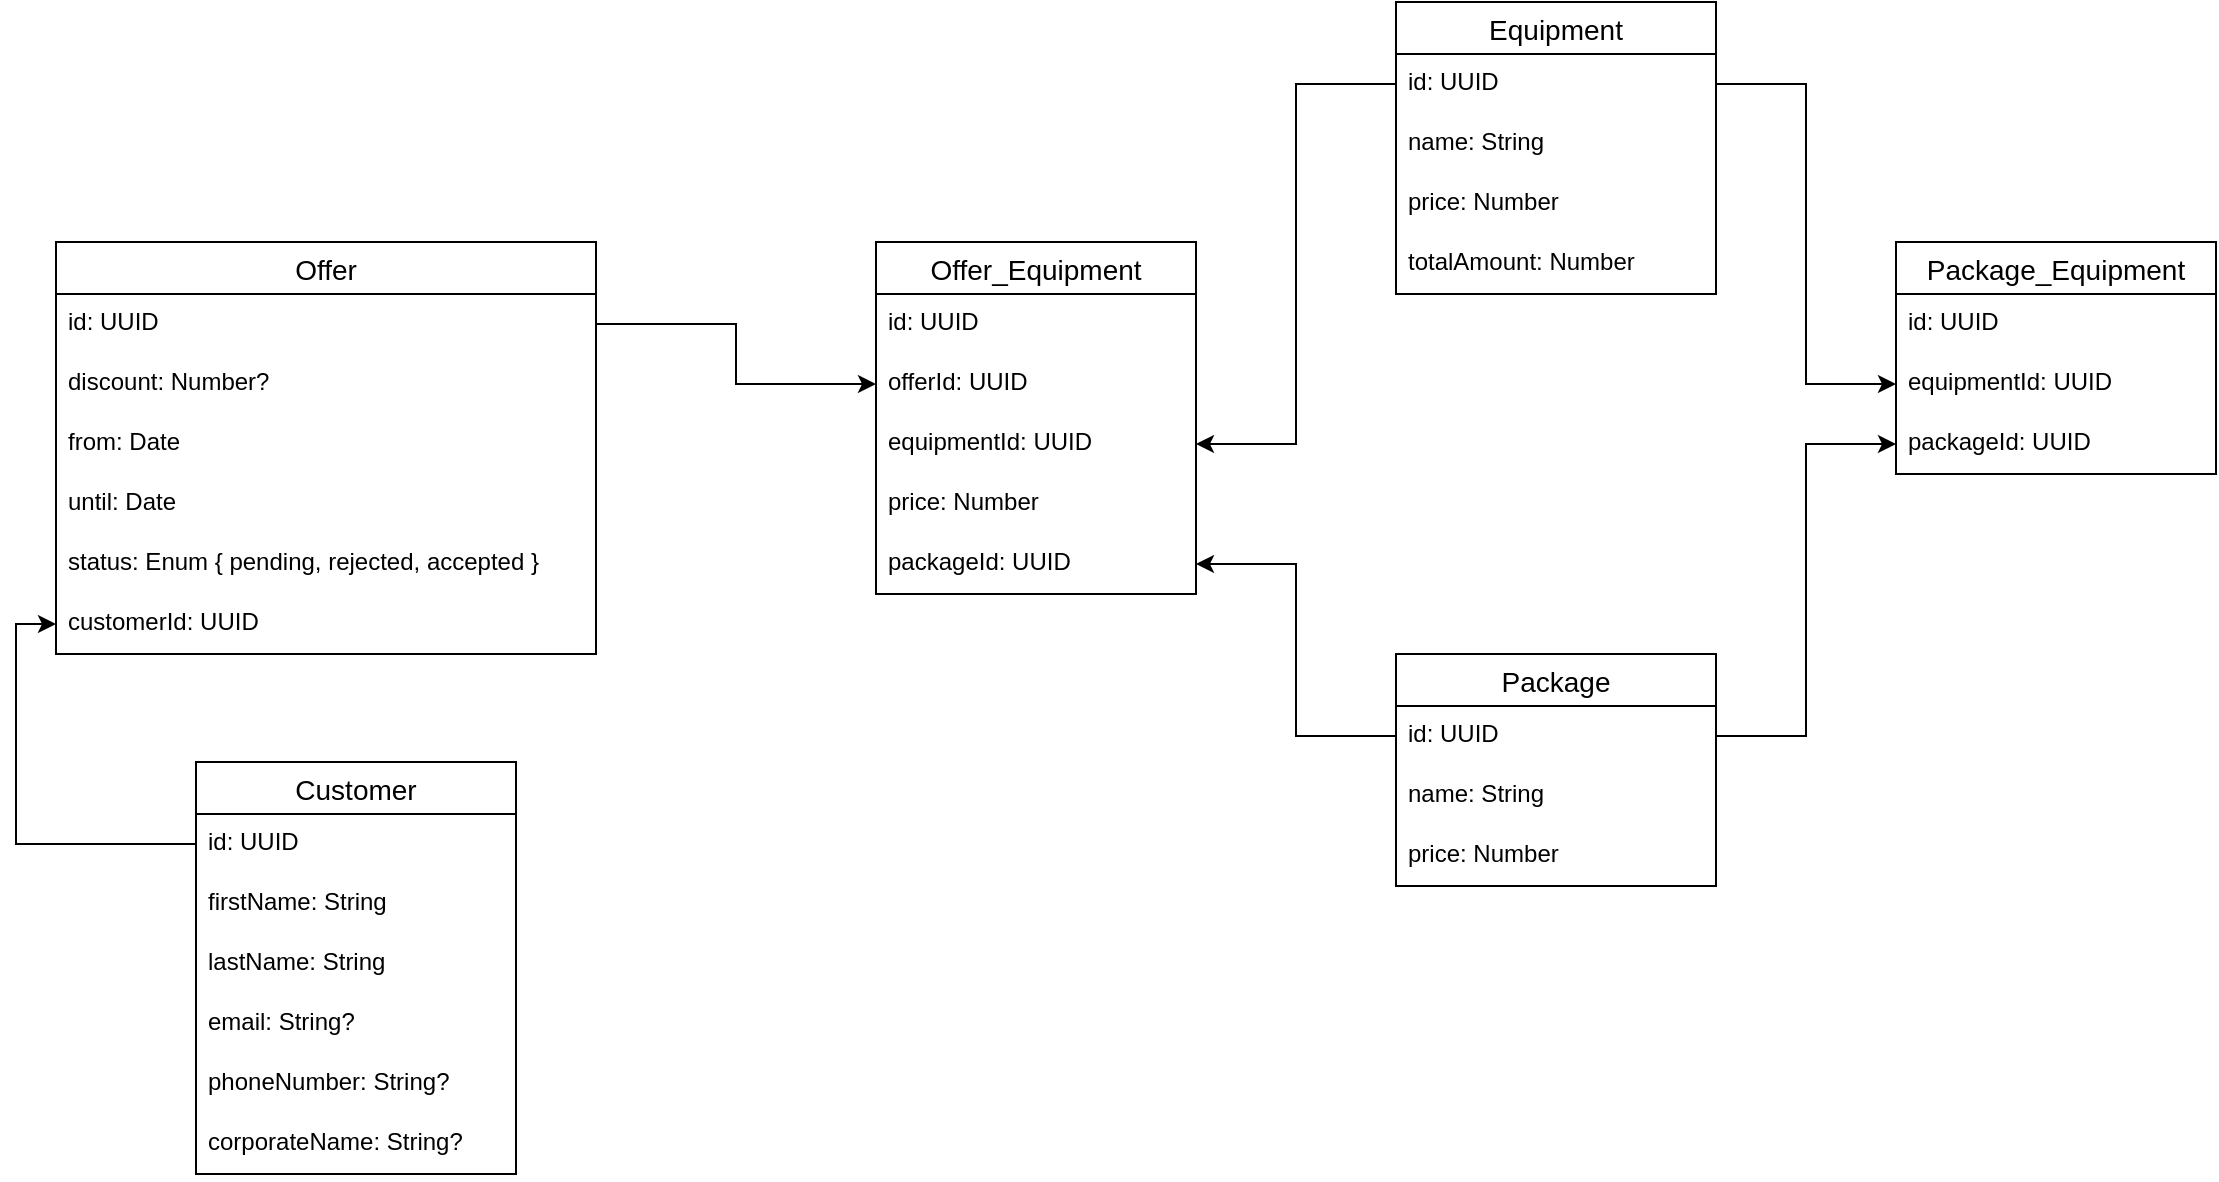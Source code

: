 <mxfile version="14.4.2" type="device"><diagram id="uCFcVNGSS1FBGxk7xXXS" name="Page-1"><mxGraphModel dx="928" dy="765" grid="1" gridSize="10" guides="1" tooltips="1" connect="1" arrows="1" fold="1" page="1" pageScale="1" pageWidth="827" pageHeight="1169" math="0" shadow="0"><root><mxCell id="0"/><mxCell id="1" parent="0"/><mxCell id="U1tdadl_5o5LYc4l8Md3-2" value="Equipment" style="swimlane;fontStyle=0;childLayout=stackLayout;horizontal=1;startSize=26;horizontalStack=0;resizeParent=1;resizeParentMax=0;resizeLast=0;collapsible=1;marginBottom=0;align=center;fontSize=14;" vertex="1" parent="1"><mxGeometry x="900" y="280" width="160" height="146" as="geometry"/></mxCell><mxCell id="U1tdadl_5o5LYc4l8Md3-3" value="id: UUID" style="text;strokeColor=none;fillColor=none;spacingLeft=4;spacingRight=4;overflow=hidden;rotatable=0;points=[[0,0.5],[1,0.5]];portConstraint=eastwest;fontSize=12;" vertex="1" parent="U1tdadl_5o5LYc4l8Md3-2"><mxGeometry y="26" width="160" height="30" as="geometry"/></mxCell><mxCell id="U1tdadl_5o5LYc4l8Md3-4" value="name: String" style="text;strokeColor=none;fillColor=none;spacingLeft=4;spacingRight=4;overflow=hidden;rotatable=0;points=[[0,0.5],[1,0.5]];portConstraint=eastwest;fontSize=12;" vertex="1" parent="U1tdadl_5o5LYc4l8Md3-2"><mxGeometry y="56" width="160" height="30" as="geometry"/></mxCell><mxCell id="U1tdadl_5o5LYc4l8Md3-5" value="price: Number" style="text;strokeColor=none;fillColor=none;spacingLeft=4;spacingRight=4;overflow=hidden;rotatable=0;points=[[0,0.5],[1,0.5]];portConstraint=eastwest;fontSize=12;" vertex="1" parent="U1tdadl_5o5LYc4l8Md3-2"><mxGeometry y="86" width="160" height="30" as="geometry"/></mxCell><mxCell id="U1tdadl_5o5LYc4l8Md3-14" value="totalAmount: Number" style="text;strokeColor=none;fillColor=none;spacingLeft=4;spacingRight=4;overflow=hidden;rotatable=0;points=[[0,0.5],[1,0.5]];portConstraint=eastwest;fontSize=12;" vertex="1" parent="U1tdadl_5o5LYc4l8Md3-2"><mxGeometry y="116" width="160" height="30" as="geometry"/></mxCell><mxCell id="U1tdadl_5o5LYc4l8Md3-15" value="Offer" style="swimlane;fontStyle=0;childLayout=stackLayout;horizontal=1;startSize=26;horizontalStack=0;resizeParent=1;resizeParentMax=0;resizeLast=0;collapsible=1;marginBottom=0;align=center;fontSize=14;" vertex="1" parent="1"><mxGeometry x="230" y="400" width="270" height="206" as="geometry"/></mxCell><mxCell id="U1tdadl_5o5LYc4l8Md3-16" value="id: UUID" style="text;strokeColor=none;fillColor=none;spacingLeft=4;spacingRight=4;overflow=hidden;rotatable=0;points=[[0,0.5],[1,0.5]];portConstraint=eastwest;fontSize=12;" vertex="1" parent="U1tdadl_5o5LYc4l8Md3-15"><mxGeometry y="26" width="270" height="30" as="geometry"/></mxCell><mxCell id="U1tdadl_5o5LYc4l8Md3-17" value="discount: Number?" style="text;strokeColor=none;fillColor=none;spacingLeft=4;spacingRight=4;overflow=hidden;rotatable=0;points=[[0,0.5],[1,0.5]];portConstraint=eastwest;fontSize=12;" vertex="1" parent="U1tdadl_5o5LYc4l8Md3-15"><mxGeometry y="56" width="270" height="30" as="geometry"/></mxCell><mxCell id="U1tdadl_5o5LYc4l8Md3-18" value="from: Date" style="text;strokeColor=none;fillColor=none;spacingLeft=4;spacingRight=4;overflow=hidden;rotatable=0;points=[[0,0.5],[1,0.5]];portConstraint=eastwest;fontSize=12;" vertex="1" parent="U1tdadl_5o5LYc4l8Md3-15"><mxGeometry y="86" width="270" height="30" as="geometry"/></mxCell><mxCell id="U1tdadl_5o5LYc4l8Md3-19" value="until: Date" style="text;strokeColor=none;fillColor=none;spacingLeft=4;spacingRight=4;overflow=hidden;rotatable=0;points=[[0,0.5],[1,0.5]];portConstraint=eastwest;fontSize=12;" vertex="1" parent="U1tdadl_5o5LYc4l8Md3-15"><mxGeometry y="116" width="270" height="30" as="geometry"/></mxCell><mxCell id="U1tdadl_5o5LYc4l8Md3-20" value="status: Enum { pending, rejected, accepted } " style="text;strokeColor=none;fillColor=none;spacingLeft=4;spacingRight=4;overflow=hidden;rotatable=0;points=[[0,0.5],[1,0.5]];portConstraint=eastwest;fontSize=12;" vertex="1" parent="U1tdadl_5o5LYc4l8Md3-15"><mxGeometry y="146" width="270" height="30" as="geometry"/></mxCell><mxCell id="U1tdadl_5o5LYc4l8Md3-22" value="customerId: UUID" style="text;strokeColor=none;fillColor=none;spacingLeft=4;spacingRight=4;overflow=hidden;rotatable=0;points=[[0,0.5],[1,0.5]];portConstraint=eastwest;fontSize=12;" vertex="1" parent="U1tdadl_5o5LYc4l8Md3-15"><mxGeometry y="176" width="270" height="30" as="geometry"/></mxCell><mxCell id="U1tdadl_5o5LYc4l8Md3-24" value="Offer_Equipment" style="swimlane;fontStyle=0;childLayout=stackLayout;horizontal=1;startSize=26;horizontalStack=0;resizeParent=1;resizeParentMax=0;resizeLast=0;collapsible=1;marginBottom=0;align=center;fontSize=14;" vertex="1" parent="1"><mxGeometry x="640" y="400" width="160" height="176" as="geometry"/></mxCell><mxCell id="U1tdadl_5o5LYc4l8Md3-25" value="id: UUID" style="text;strokeColor=none;fillColor=none;spacingLeft=4;spacingRight=4;overflow=hidden;rotatable=0;points=[[0,0.5],[1,0.5]];portConstraint=eastwest;fontSize=12;" vertex="1" parent="U1tdadl_5o5LYc4l8Md3-24"><mxGeometry y="26" width="160" height="30" as="geometry"/></mxCell><mxCell id="U1tdadl_5o5LYc4l8Md3-26" value="offerId: UUID" style="text;strokeColor=none;fillColor=none;spacingLeft=4;spacingRight=4;overflow=hidden;rotatable=0;points=[[0,0.5],[1,0.5]];portConstraint=eastwest;fontSize=12;" vertex="1" parent="U1tdadl_5o5LYc4l8Md3-24"><mxGeometry y="56" width="160" height="30" as="geometry"/></mxCell><mxCell id="U1tdadl_5o5LYc4l8Md3-27" value="equipmentId: UUID" style="text;strokeColor=none;fillColor=none;spacingLeft=4;spacingRight=4;overflow=hidden;rotatable=0;points=[[0,0.5],[1,0.5]];portConstraint=eastwest;fontSize=12;" vertex="1" parent="U1tdadl_5o5LYc4l8Md3-24"><mxGeometry y="86" width="160" height="30" as="geometry"/></mxCell><mxCell id="U1tdadl_5o5LYc4l8Md3-28" value="price: Number" style="text;strokeColor=none;fillColor=none;spacingLeft=4;spacingRight=4;overflow=hidden;rotatable=0;points=[[0,0.5],[1,0.5]];portConstraint=eastwest;fontSize=12;" vertex="1" parent="U1tdadl_5o5LYc4l8Md3-24"><mxGeometry y="116" width="160" height="30" as="geometry"/></mxCell><mxCell id="U1tdadl_5o5LYc4l8Md3-45" value="packageId: UUID" style="text;strokeColor=none;fillColor=none;spacingLeft=4;spacingRight=4;overflow=hidden;rotatable=0;points=[[0,0.5],[1,0.5]];portConstraint=eastwest;fontSize=12;" vertex="1" parent="U1tdadl_5o5LYc4l8Md3-24"><mxGeometry y="146" width="160" height="30" as="geometry"/></mxCell><mxCell id="U1tdadl_5o5LYc4l8Md3-29" style="edgeStyle=orthogonalEdgeStyle;rounded=0;orthogonalLoop=1;jettySize=auto;html=1;exitX=1;exitY=0.5;exitDx=0;exitDy=0;entryX=0;entryY=0.5;entryDx=0;entryDy=0;" edge="1" parent="1" source="U1tdadl_5o5LYc4l8Md3-16" target="U1tdadl_5o5LYc4l8Md3-26"><mxGeometry relative="1" as="geometry"/></mxCell><mxCell id="U1tdadl_5o5LYc4l8Md3-30" style="edgeStyle=orthogonalEdgeStyle;rounded=0;orthogonalLoop=1;jettySize=auto;html=1;exitX=0;exitY=0.5;exitDx=0;exitDy=0;entryX=1;entryY=0.5;entryDx=0;entryDy=0;" edge="1" parent="1" source="U1tdadl_5o5LYc4l8Md3-3" target="U1tdadl_5o5LYc4l8Md3-27"><mxGeometry relative="1" as="geometry"/></mxCell><mxCell id="U1tdadl_5o5LYc4l8Md3-35" value="Package" style="swimlane;fontStyle=0;childLayout=stackLayout;horizontal=1;startSize=26;horizontalStack=0;resizeParent=1;resizeParentMax=0;resizeLast=0;collapsible=1;marginBottom=0;align=center;fontSize=14;" vertex="1" parent="1"><mxGeometry x="900" y="606" width="160" height="116" as="geometry"/></mxCell><mxCell id="U1tdadl_5o5LYc4l8Md3-36" value="id: UUID" style="text;strokeColor=none;fillColor=none;spacingLeft=4;spacingRight=4;overflow=hidden;rotatable=0;points=[[0,0.5],[1,0.5]];portConstraint=eastwest;fontSize=12;" vertex="1" parent="U1tdadl_5o5LYc4l8Md3-35"><mxGeometry y="26" width="160" height="30" as="geometry"/></mxCell><mxCell id="U1tdadl_5o5LYc4l8Md3-37" value="name: String" style="text;strokeColor=none;fillColor=none;spacingLeft=4;spacingRight=4;overflow=hidden;rotatable=0;points=[[0,0.5],[1,0.5]];portConstraint=eastwest;fontSize=12;" vertex="1" parent="U1tdadl_5o5LYc4l8Md3-35"><mxGeometry y="56" width="160" height="30" as="geometry"/></mxCell><mxCell id="U1tdadl_5o5LYc4l8Md3-38" value="price: Number" style="text;strokeColor=none;fillColor=none;spacingLeft=4;spacingRight=4;overflow=hidden;rotatable=0;points=[[0,0.5],[1,0.5]];portConstraint=eastwest;fontSize=12;" vertex="1" parent="U1tdadl_5o5LYc4l8Md3-35"><mxGeometry y="86" width="160" height="30" as="geometry"/></mxCell><mxCell id="U1tdadl_5o5LYc4l8Md3-39" value="Package_Equipment" style="swimlane;fontStyle=0;childLayout=stackLayout;horizontal=1;startSize=26;horizontalStack=0;resizeParent=1;resizeParentMax=0;resizeLast=0;collapsible=1;marginBottom=0;align=center;fontSize=14;" vertex="1" parent="1"><mxGeometry x="1150" y="400" width="160" height="116" as="geometry"/></mxCell><mxCell id="U1tdadl_5o5LYc4l8Md3-40" value="id: UUID" style="text;strokeColor=none;fillColor=none;spacingLeft=4;spacingRight=4;overflow=hidden;rotatable=0;points=[[0,0.5],[1,0.5]];portConstraint=eastwest;fontSize=12;" vertex="1" parent="U1tdadl_5o5LYc4l8Md3-39"><mxGeometry y="26" width="160" height="30" as="geometry"/></mxCell><mxCell id="U1tdadl_5o5LYc4l8Md3-42" value="equipmentId: UUID" style="text;strokeColor=none;fillColor=none;spacingLeft=4;spacingRight=4;overflow=hidden;rotatable=0;points=[[0,0.5],[1,0.5]];portConstraint=eastwest;fontSize=12;" vertex="1" parent="U1tdadl_5o5LYc4l8Md3-39"><mxGeometry y="56" width="160" height="30" as="geometry"/></mxCell><mxCell id="U1tdadl_5o5LYc4l8Md3-41" value="packageId: UUID" style="text;strokeColor=none;fillColor=none;spacingLeft=4;spacingRight=4;overflow=hidden;rotatable=0;points=[[0,0.5],[1,0.5]];portConstraint=eastwest;fontSize=12;" vertex="1" parent="U1tdadl_5o5LYc4l8Md3-39"><mxGeometry y="86" width="160" height="30" as="geometry"/></mxCell><mxCell id="U1tdadl_5o5LYc4l8Md3-43" style="edgeStyle=orthogonalEdgeStyle;rounded=0;orthogonalLoop=1;jettySize=auto;html=1;exitX=1;exitY=0.5;exitDx=0;exitDy=0;entryX=0;entryY=0.5;entryDx=0;entryDy=0;" edge="1" parent="1" source="U1tdadl_5o5LYc4l8Md3-3" target="U1tdadl_5o5LYc4l8Md3-42"><mxGeometry relative="1" as="geometry"/></mxCell><mxCell id="U1tdadl_5o5LYc4l8Md3-44" style="edgeStyle=orthogonalEdgeStyle;rounded=0;orthogonalLoop=1;jettySize=auto;html=1;exitX=1;exitY=0.5;exitDx=0;exitDy=0;entryX=0;entryY=0.5;entryDx=0;entryDy=0;" edge="1" parent="1" source="U1tdadl_5o5LYc4l8Md3-36" target="U1tdadl_5o5LYc4l8Md3-41"><mxGeometry relative="1" as="geometry"/></mxCell><mxCell id="U1tdadl_5o5LYc4l8Md3-46" style="edgeStyle=orthogonalEdgeStyle;rounded=0;orthogonalLoop=1;jettySize=auto;html=1;exitX=0;exitY=0.5;exitDx=0;exitDy=0;" edge="1" parent="1" source="U1tdadl_5o5LYc4l8Md3-36" target="U1tdadl_5o5LYc4l8Md3-45"><mxGeometry relative="1" as="geometry"/></mxCell><mxCell id="U1tdadl_5o5LYc4l8Md3-48" value="Customer" style="swimlane;fontStyle=0;childLayout=stackLayout;horizontal=1;startSize=26;horizontalStack=0;resizeParent=1;resizeParentMax=0;resizeLast=0;collapsible=1;marginBottom=0;align=center;fontSize=14;" vertex="1" parent="1"><mxGeometry x="300" y="660" width="160" height="206" as="geometry"/></mxCell><mxCell id="U1tdadl_5o5LYc4l8Md3-54" value="id: UUID" style="text;strokeColor=none;fillColor=none;spacingLeft=4;spacingRight=4;overflow=hidden;rotatable=0;points=[[0,0.5],[1,0.5]];portConstraint=eastwest;fontSize=12;" vertex="1" parent="U1tdadl_5o5LYc4l8Md3-48"><mxGeometry y="26" width="160" height="30" as="geometry"/></mxCell><mxCell id="U1tdadl_5o5LYc4l8Md3-49" value="firstName: String" style="text;strokeColor=none;fillColor=none;spacingLeft=4;spacingRight=4;overflow=hidden;rotatable=0;points=[[0,0.5],[1,0.5]];portConstraint=eastwest;fontSize=12;" vertex="1" parent="U1tdadl_5o5LYc4l8Md3-48"><mxGeometry y="56" width="160" height="30" as="geometry"/></mxCell><mxCell id="U1tdadl_5o5LYc4l8Md3-50" value="lastName: String" style="text;strokeColor=none;fillColor=none;spacingLeft=4;spacingRight=4;overflow=hidden;rotatable=0;points=[[0,0.5],[1,0.5]];portConstraint=eastwest;fontSize=12;" vertex="1" parent="U1tdadl_5o5LYc4l8Md3-48"><mxGeometry y="86" width="160" height="30" as="geometry"/></mxCell><mxCell id="U1tdadl_5o5LYc4l8Md3-51" value="email: String?" style="text;strokeColor=none;fillColor=none;spacingLeft=4;spacingRight=4;overflow=hidden;rotatable=0;points=[[0,0.5],[1,0.5]];portConstraint=eastwest;fontSize=12;" vertex="1" parent="U1tdadl_5o5LYc4l8Md3-48"><mxGeometry y="116" width="160" height="30" as="geometry"/></mxCell><mxCell id="U1tdadl_5o5LYc4l8Md3-52" value="phoneNumber: String?" style="text;strokeColor=none;fillColor=none;spacingLeft=4;spacingRight=4;overflow=hidden;rotatable=0;points=[[0,0.5],[1,0.5]];portConstraint=eastwest;fontSize=12;" vertex="1" parent="U1tdadl_5o5LYc4l8Md3-48"><mxGeometry y="146" width="160" height="30" as="geometry"/></mxCell><mxCell id="U1tdadl_5o5LYc4l8Md3-53" value="corporateName: String?" style="text;strokeColor=none;fillColor=none;spacingLeft=4;spacingRight=4;overflow=hidden;rotatable=0;points=[[0,0.5],[1,0.5]];portConstraint=eastwest;fontSize=12;" vertex="1" parent="U1tdadl_5o5LYc4l8Md3-48"><mxGeometry y="176" width="160" height="30" as="geometry"/></mxCell><mxCell id="U1tdadl_5o5LYc4l8Md3-55" style="edgeStyle=orthogonalEdgeStyle;rounded=0;orthogonalLoop=1;jettySize=auto;html=1;exitX=0;exitY=0.5;exitDx=0;exitDy=0;entryX=0;entryY=0.5;entryDx=0;entryDy=0;" edge="1" parent="1" source="U1tdadl_5o5LYc4l8Md3-54" target="U1tdadl_5o5LYc4l8Md3-22"><mxGeometry relative="1" as="geometry"/></mxCell></root></mxGraphModel></diagram></mxfile>